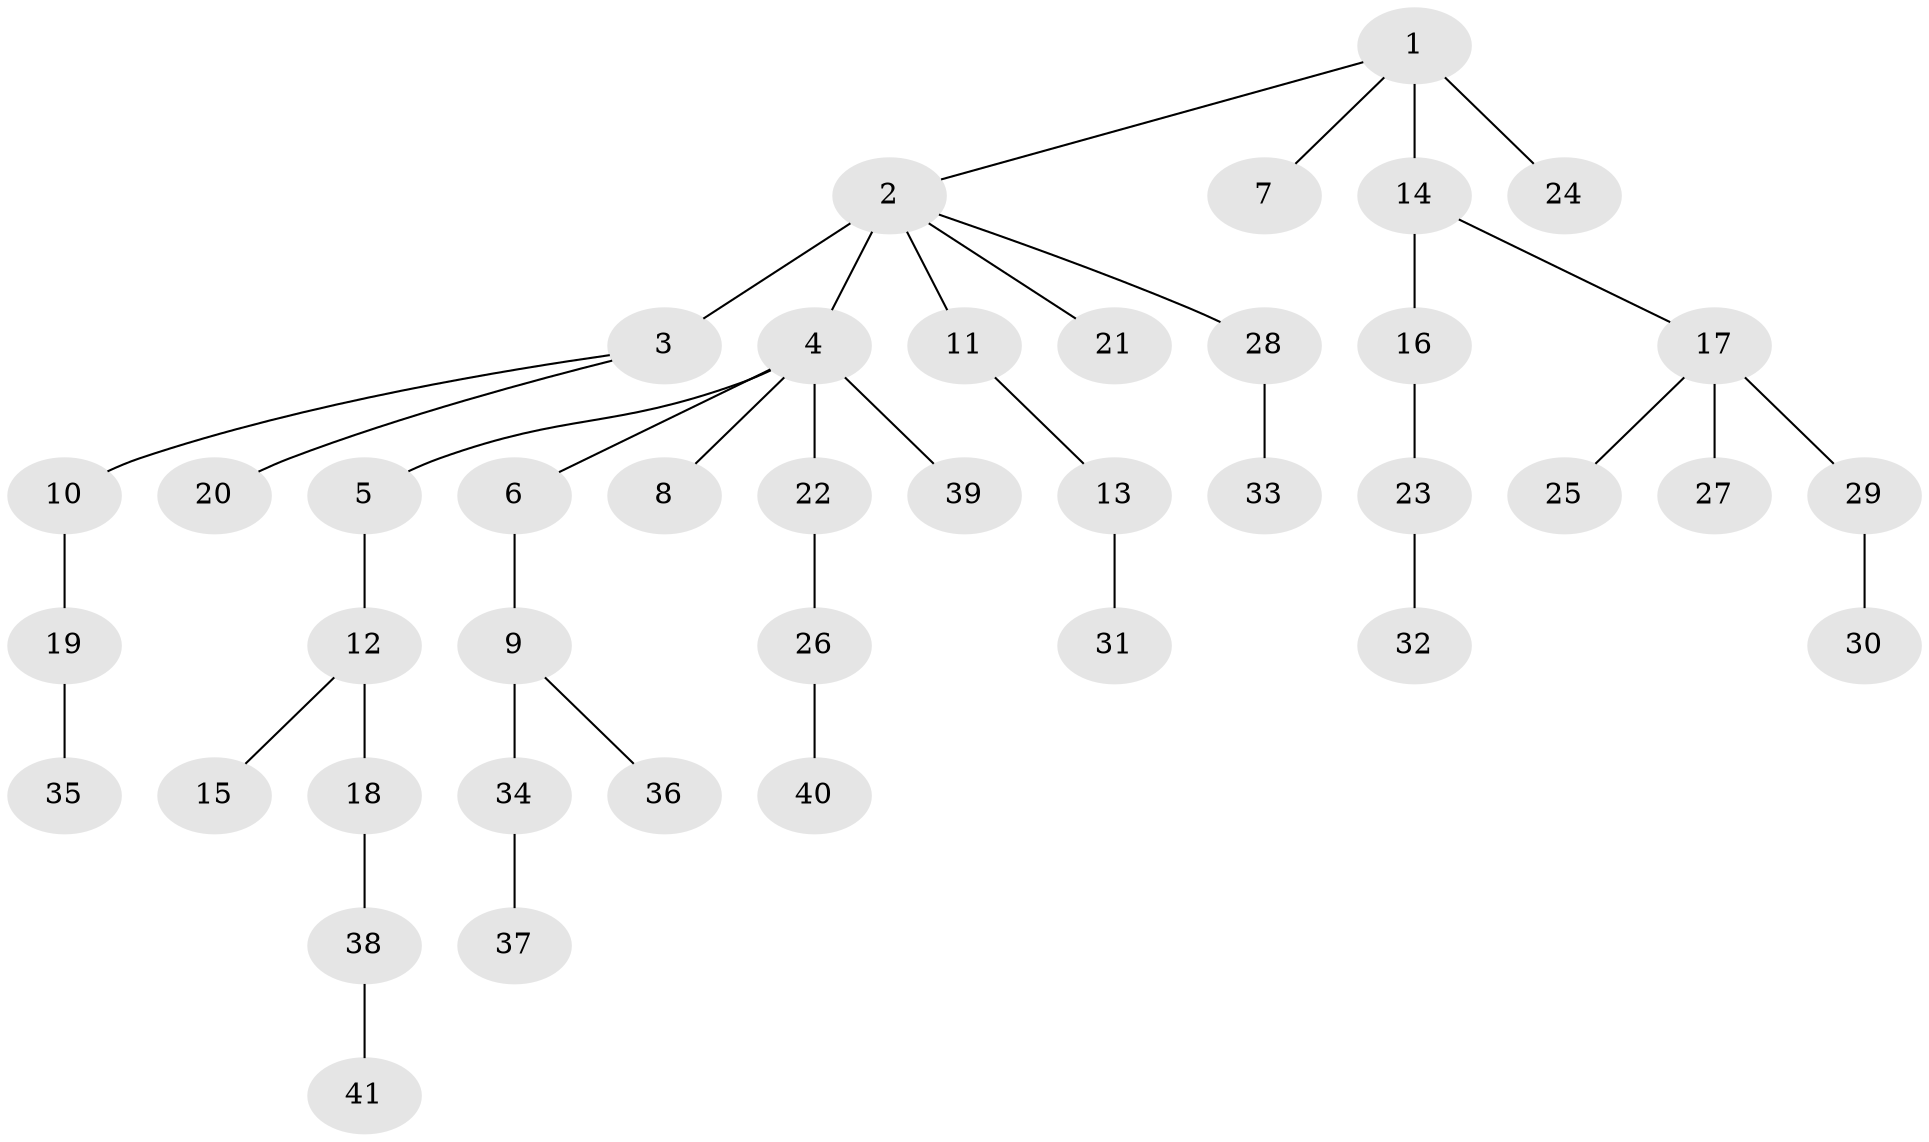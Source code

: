// original degree distribution, {4: 0.06329113924050633, 9: 0.012658227848101266, 2: 0.21518987341772153, 6: 0.012658227848101266, 3: 0.17721518987341772, 1: 0.5063291139240507, 5: 0.012658227848101266}
// Generated by graph-tools (version 1.1) at 2025/36/03/09/25 02:36:49]
// undirected, 41 vertices, 40 edges
graph export_dot {
graph [start="1"]
  node [color=gray90,style=filled];
  1;
  2;
  3;
  4;
  5;
  6;
  7;
  8;
  9;
  10;
  11;
  12;
  13;
  14;
  15;
  16;
  17;
  18;
  19;
  20;
  21;
  22;
  23;
  24;
  25;
  26;
  27;
  28;
  29;
  30;
  31;
  32;
  33;
  34;
  35;
  36;
  37;
  38;
  39;
  40;
  41;
  1 -- 2 [weight=1.0];
  1 -- 7 [weight=1.0];
  1 -- 14 [weight=1.0];
  1 -- 24 [weight=2.0];
  2 -- 3 [weight=3.0];
  2 -- 4 [weight=1.0];
  2 -- 11 [weight=1.0];
  2 -- 21 [weight=1.0];
  2 -- 28 [weight=1.0];
  3 -- 10 [weight=1.0];
  3 -- 20 [weight=1.0];
  4 -- 5 [weight=1.0];
  4 -- 6 [weight=1.0];
  4 -- 8 [weight=1.0];
  4 -- 22 [weight=3.0];
  4 -- 39 [weight=1.0];
  5 -- 12 [weight=1.0];
  6 -- 9 [weight=1.0];
  9 -- 34 [weight=2.0];
  9 -- 36 [weight=1.0];
  10 -- 19 [weight=1.0];
  11 -- 13 [weight=1.0];
  12 -- 15 [weight=1.0];
  12 -- 18 [weight=1.0];
  13 -- 31 [weight=1.0];
  14 -- 16 [weight=1.0];
  14 -- 17 [weight=1.0];
  16 -- 23 [weight=1.0];
  17 -- 25 [weight=1.0];
  17 -- 27 [weight=3.0];
  17 -- 29 [weight=1.0];
  18 -- 38 [weight=1.0];
  19 -- 35 [weight=1.0];
  22 -- 26 [weight=1.0];
  23 -- 32 [weight=2.0];
  26 -- 40 [weight=1.0];
  28 -- 33 [weight=1.0];
  29 -- 30 [weight=1.0];
  34 -- 37 [weight=1.0];
  38 -- 41 [weight=1.0];
}
